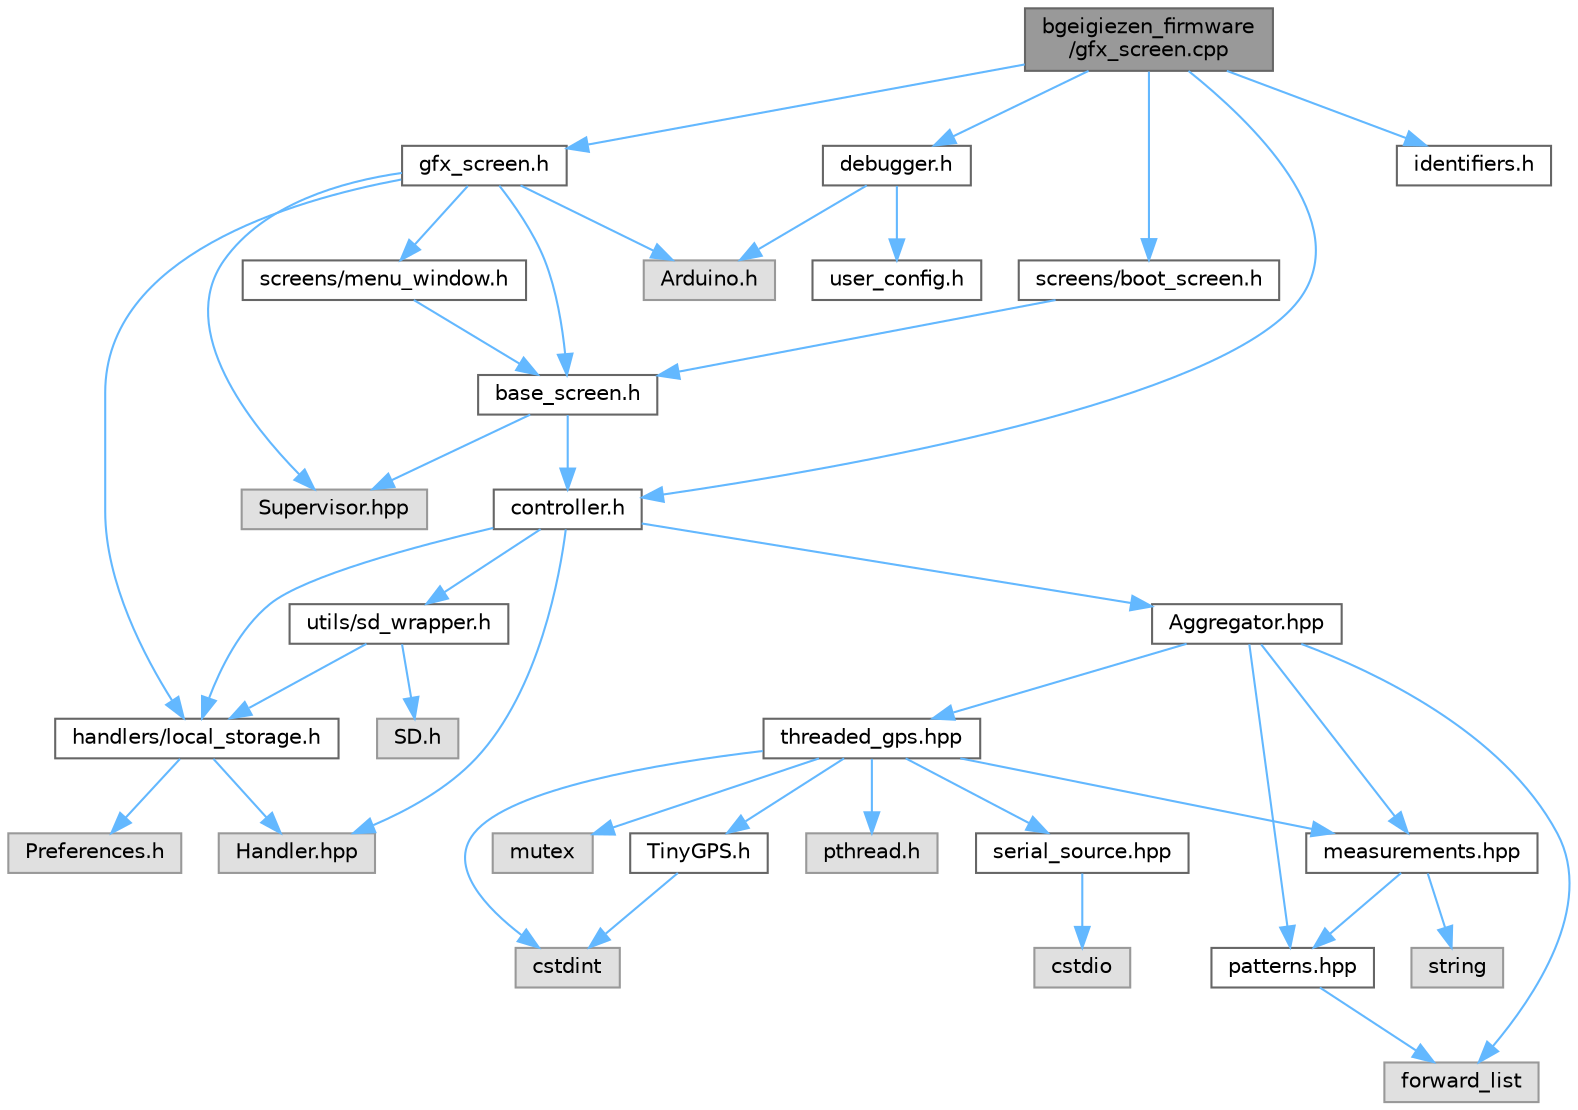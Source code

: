 digraph "bgeigiezen_firmware/gfx_screen.cpp"
{
 // LATEX_PDF_SIZE
  bgcolor="transparent";
  edge [fontname=Helvetica,fontsize=10,labelfontname=Helvetica,labelfontsize=10];
  node [fontname=Helvetica,fontsize=10,shape=box,height=0.2,width=0.4];
  Node1 [id="Node000001",label="bgeigiezen_firmware\l/gfx_screen.cpp",height=0.2,width=0.4,color="gray40", fillcolor="grey60", style="filled", fontcolor="black",tooltip=" "];
  Node1 -> Node2 [id="edge1_Node000001_Node000002",color="steelblue1",style="solid",tooltip=" "];
  Node2 [id="Node000002",label="gfx_screen.h",height=0.2,width=0.4,color="grey40", fillcolor="white", style="filled",URL="$gfx__screen_8h.html",tooltip=" "];
  Node2 -> Node3 [id="edge2_Node000002_Node000003",color="steelblue1",style="solid",tooltip=" "];
  Node3 [id="Node000003",label="handlers/local_storage.h",height=0.2,width=0.4,color="grey40", fillcolor="white", style="filled",URL="$local__storage_8h.html",tooltip=" "];
  Node3 -> Node4 [id="edge3_Node000003_Node000004",color="steelblue1",style="solid",tooltip=" "];
  Node4 [id="Node000004",label="Preferences.h",height=0.2,width=0.4,color="grey60", fillcolor="#E0E0E0", style="filled",tooltip=" "];
  Node3 -> Node5 [id="edge4_Node000003_Node000005",color="steelblue1",style="solid",tooltip=" "];
  Node5 [id="Node000005",label="Handler.hpp",height=0.2,width=0.4,color="grey60", fillcolor="#E0E0E0", style="filled",tooltip=" "];
  Node2 -> Node6 [id="edge5_Node000002_Node000006",color="steelblue1",style="solid",tooltip=" "];
  Node6 [id="Node000006",label="screens/menu_window.h",height=0.2,width=0.4,color="grey40", fillcolor="white", style="filled",URL="$menu__window_8h.html",tooltip=" "];
  Node6 -> Node7 [id="edge6_Node000006_Node000007",color="steelblue1",style="solid",tooltip=" "];
  Node7 [id="Node000007",label="base_screen.h",height=0.2,width=0.4,color="grey40", fillcolor="white", style="filled",URL="$base__screen_8h.html",tooltip=" "];
  Node7 -> Node8 [id="edge7_Node000007_Node000008",color="steelblue1",style="solid",tooltip=" "];
  Node8 [id="Node000008",label="controller.h",height=0.2,width=0.4,color="grey40", fillcolor="white", style="filled",URL="$controller_8h.html",tooltip=" "];
  Node8 -> Node3 [id="edge8_Node000008_Node000003",color="steelblue1",style="solid",tooltip=" "];
  Node8 -> Node9 [id="edge9_Node000008_Node000009",color="steelblue1",style="solid",tooltip=" "];
  Node9 [id="Node000009",label="utils/sd_wrapper.h",height=0.2,width=0.4,color="grey40", fillcolor="white", style="filled",URL="$sd__wrapper_8h.html",tooltip=" "];
  Node9 -> Node10 [id="edge10_Node000009_Node000010",color="steelblue1",style="solid",tooltip=" "];
  Node10 [id="Node000010",label="SD.h",height=0.2,width=0.4,color="grey60", fillcolor="#E0E0E0", style="filled",tooltip=" "];
  Node9 -> Node3 [id="edge11_Node000009_Node000003",color="steelblue1",style="solid",tooltip=" "];
  Node8 -> Node11 [id="edge12_Node000008_Node000011",color="steelblue1",style="solid",tooltip=" "];
  Node11 [id="Node000011",label="Aggregator.hpp",height=0.2,width=0.4,color="grey40", fillcolor="white", style="filled",URL="$aggregator_8hpp.html",tooltip=" "];
  Node11 -> Node12 [id="edge13_Node000011_Node000012",color="steelblue1",style="solid",tooltip=" "];
  Node12 [id="Node000012",label="forward_list",height=0.2,width=0.4,color="grey60", fillcolor="#E0E0E0", style="filled",tooltip=" "];
  Node11 -> Node13 [id="edge14_Node000011_Node000013",color="steelblue1",style="solid",tooltip=" "];
  Node13 [id="Node000013",label="threaded_gps.hpp",height=0.2,width=0.4,color="grey40", fillcolor="white", style="filled",URL="$bgeigie__firmware_2threaded__gps_8hpp.html",tooltip=" "];
  Node13 -> Node14 [id="edge15_Node000013_Node000014",color="steelblue1",style="solid",tooltip=" "];
  Node14 [id="Node000014",label="pthread.h",height=0.2,width=0.4,color="grey60", fillcolor="#E0E0E0", style="filled",tooltip=" "];
  Node13 -> Node15 [id="edge16_Node000013_Node000015",color="steelblue1",style="solid",tooltip=" "];
  Node15 [id="Node000015",label="cstdint",height=0.2,width=0.4,color="grey60", fillcolor="#E0E0E0", style="filled",tooltip=" "];
  Node13 -> Node16 [id="edge17_Node000013_Node000016",color="steelblue1",style="solid",tooltip=" "];
  Node16 [id="Node000016",label="mutex",height=0.2,width=0.4,color="grey60", fillcolor="#E0E0E0", style="filled",tooltip=" "];
  Node13 -> Node17 [id="edge18_Node000013_Node000017",color="steelblue1",style="solid",tooltip=" "];
  Node17 [id="Node000017",label="TinyGPS.h",height=0.2,width=0.4,color="grey40", fillcolor="white", style="filled",URL="$bgeigie__firmware_2_tiny_g_p_s_8h.html",tooltip=" "];
  Node17 -> Node15 [id="edge19_Node000017_Node000015",color="steelblue1",style="solid",tooltip=" "];
  Node13 -> Node18 [id="edge20_Node000013_Node000018",color="steelblue1",style="solid",tooltip=" "];
  Node18 [id="Node000018",label="serial_source.hpp",height=0.2,width=0.4,color="grey40", fillcolor="white", style="filled",URL="$bgeigie__firmware_2serial__source_8hpp.html",tooltip=" "];
  Node18 -> Node19 [id="edge21_Node000018_Node000019",color="steelblue1",style="solid",tooltip=" "];
  Node19 [id="Node000019",label="cstdio",height=0.2,width=0.4,color="grey60", fillcolor="#E0E0E0", style="filled",tooltip=" "];
  Node13 -> Node20 [id="edge22_Node000013_Node000020",color="steelblue1",style="solid",tooltip=" "];
  Node20 [id="Node000020",label="measurements.hpp",height=0.2,width=0.4,color="grey40", fillcolor="white", style="filled",URL="$bgeigie__firmware_2measurements_8hpp.html",tooltip=" "];
  Node20 -> Node21 [id="edge23_Node000020_Node000021",color="steelblue1",style="solid",tooltip=" "];
  Node21 [id="Node000021",label="string",height=0.2,width=0.4,color="grey60", fillcolor="#E0E0E0", style="filled",tooltip=" "];
  Node20 -> Node22 [id="edge24_Node000020_Node000022",color="steelblue1",style="solid",tooltip=" "];
  Node22 [id="Node000022",label="patterns.hpp",height=0.2,width=0.4,color="grey40", fillcolor="white", style="filled",URL="$bgeigie__firmware_2patterns_8hpp.html",tooltip=" "];
  Node22 -> Node12 [id="edge25_Node000022_Node000012",color="steelblue1",style="solid",tooltip=" "];
  Node11 -> Node22 [id="edge26_Node000011_Node000022",color="steelblue1",style="solid",tooltip=" "];
  Node11 -> Node20 [id="edge27_Node000011_Node000020",color="steelblue1",style="solid",tooltip=" "];
  Node8 -> Node5 [id="edge28_Node000008_Node000005",color="steelblue1",style="solid",tooltip=" "];
  Node7 -> Node23 [id="edge29_Node000007_Node000023",color="steelblue1",style="solid",tooltip=" "];
  Node23 [id="Node000023",label="Supervisor.hpp",height=0.2,width=0.4,color="grey60", fillcolor="#E0E0E0", style="filled",tooltip=" "];
  Node2 -> Node24 [id="edge30_Node000002_Node000024",color="steelblue1",style="solid",tooltip=" "];
  Node24 [id="Node000024",label="Arduino.h",height=0.2,width=0.4,color="grey60", fillcolor="#E0E0E0", style="filled",tooltip=" "];
  Node2 -> Node23 [id="edge31_Node000002_Node000023",color="steelblue1",style="solid",tooltip=" "];
  Node2 -> Node7 [id="edge32_Node000002_Node000007",color="steelblue1",style="solid",tooltip=" "];
  Node1 -> Node25 [id="edge33_Node000001_Node000025",color="steelblue1",style="solid",tooltip=" "];
  Node25 [id="Node000025",label="identifiers.h",height=0.2,width=0.4,color="grey40", fillcolor="white", style="filled",URL="$identifiers_8h.html",tooltip=" "];
  Node1 -> Node8 [id="edge34_Node000001_Node000008",color="steelblue1",style="solid",tooltip=" "];
  Node1 -> Node26 [id="edge35_Node000001_Node000026",color="steelblue1",style="solid",tooltip=" "];
  Node26 [id="Node000026",label="debugger.h",height=0.2,width=0.4,color="grey40", fillcolor="white", style="filled",URL="$debugger_8h.html",tooltip=" "];
  Node26 -> Node24 [id="edge36_Node000026_Node000024",color="steelblue1",style="solid",tooltip=" "];
  Node26 -> Node27 [id="edge37_Node000026_Node000027",color="steelblue1",style="solid",tooltip=" "];
  Node27 [id="Node000027",label="user_config.h",height=0.2,width=0.4,color="grey40", fillcolor="white", style="filled",URL="$user__config_8h.html",tooltip=" "];
  Node1 -> Node28 [id="edge38_Node000001_Node000028",color="steelblue1",style="solid",tooltip=" "];
  Node28 [id="Node000028",label="screens/boot_screen.h",height=0.2,width=0.4,color="grey40", fillcolor="white", style="filled",URL="$boot__screen_8h.html",tooltip=" "];
  Node28 -> Node7 [id="edge39_Node000028_Node000007",color="steelblue1",style="solid",tooltip=" "];
}
